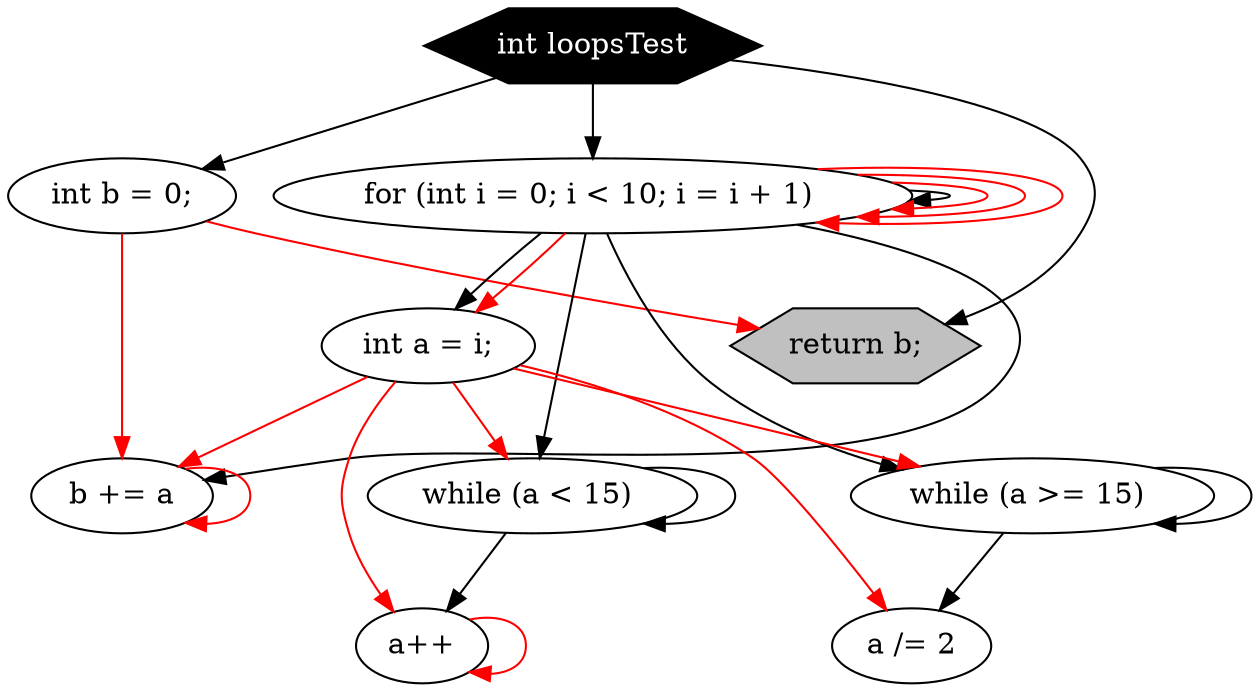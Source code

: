 digraph Loops {
	graph [bb="0,0,507.44,324"];
	node [label="\N"];
	0	 [color=black,
		fontcolor=white,
		height=0.5,
		label="int loopsTest",
		ordering=out,
		pos="226.2,306",
		shape=hexagon,
		style=filled,
		width=1.8762];
	1	 [height=0.5,
		label="int b = 0;",
		pos="44.196,234",
		width=1.2277];
	0 -> 1	 [pos="e,75.192,246.92 187.6,290.15 157.37,278.53 115.45,262.41 84.741,250.59"];
	2	 [height=0.5,
		label="for (int i = 0; i < 10; i = i + 1) ",
		ordering=out,
		pos="226.2,234",
		width=3.3219];
	0 -> 2	 [pos="e,226.2,252.1 226.2,287.7 226.2,279.98 226.2,270.71 226.2,262.11"];
	9	 [fillcolor=grey,
		fontcolor=black,
		height=0.5,
		label="return b;",
		pos="302.2,162",
		shape=hexagon,
		style=filled,
		width=1.3342];
	0 -> 9	 [pos="e,341.98,168.24 279.4,298.32 332.67,290.41 409.24,275.3 427.2,252 436.96,239.33 436.03,229.34 427.2,216 410.45,190.71 378.95,177.45 \
351.76,170.52"];
	8	 [height=0.5,
		label="b += a",
		pos="44.196,90",
		width=0.97491];
	1 -> 8	 [color=red,
		pos="e,44.196,108.19 44.196,215.87 44.196,191.67 44.196,147.21 44.196,118.39"];
	1 -> 9	 [color=red,
		pos="e,266.47,171.58 77.468,222.01 83.989,219.94 90.791,217.85 97.196,216 151.67,200.23 214.94,184.22 256.62,173.99"];
	2 -> 2	 [pos="e,344.6,231.25 344.6,236.75 356.33,236.2 363.79,235.28 363.79,234 363.79,233.14 360.42,232.44 354.65,231.91"];
	2 -> 2	 [color=red,
		pos="e,337.73,227.41 337.73,240.59 363.15,240.01 381.79,237.81 381.79,234 381.79,230.71 367.9,228.62 347.75,227.74"];
	2 -> 2	 [color=red,
		pos="e,325.66,223.94 325.66,244.06 365.91,244.66 399.79,241.3 399.79,234 399.79,227.32 371.48,223.95 335.88,223.88"];
	2 -> 2	 [color=red,
		pos="e,312.39,221.48 312.39,246.52 366.32,249.6 417.79,245.43 417.79,234 417.79,223.29 372.55,218.95 322.46,220.99"];
	3	 [height=0.5,
		label="int a = i;",
		pos="158.2,162",
		width=1.1193];
	2 -> 3	 [pos="e,168.64,179.79 203.86,216.05 194.59,207.46 184.1,196.86 175.43,187.4"];
	2 -> 3	 [color=red,
		pos="e,178.3,177.89 215.61,216.05 207.5,206.68 196.22,194.92 185.74,184.86"];
	4	 [height=0.5,
		label="while (a < 15) ",
		ordering=out,
		pos="216.2,90",
		width=1.7512];
	2 -> 4	 [pos="e,217.41,108.19 224.99,215.87 223.29,191.67 220.15,147.21 218.13,118.39"];
	6	 [height=0.5,
		label="while (a >= 15) ",
		ordering=out,
		pos="421.2,90",
		width=1.8957];
	2 -> 6	 [pos="e,413.22,108 283.74,218.21 308.7,209.83 337.19,197.46 359.2,180 380.62,163 397.69,136.64 408.45,117.02"];
	2 -> 8	 [pos="e,77.071,96.61 301.42,219.91 323.75,212.14 345.81,199.75 359.2,180 368.17,166.76 369.53,156.21 359.2,144 327.9,107.03 191.96,116.06 \
144.2,108 125.47,104.84 104.78,101.33 87.096,98.317"];
	3 -> 4	 [color=red,
		pos="e,202.41,107.63 171.65,144.76 178.86,136.06 187.9,125.15 195.95,115.43"];
	5	 [height=0.5,
		label="a++",
		pos="171.2,18",
		width=0.75];
	3 -> 5	 [color=red,
		pos="e,160.57,34.929 151.64,144.11 145.55,126.09 138.25,96.791 144.2,72 146.53,62.266 150.97,52.305 155.58,43.683"];
	3 -> 6	 [color=red,
		pos="e,374.63,103.39 192.04,151.99 235.7,140.37 312.27,119.99 364.79,106.01"];
	7	 [height=0.5,
		label="a /= 2",
		pos="373.2,18",
		width=0.88464];
	3 -> 7	 [color=red,
		pos="e,364.75,35.434 194.77,154.12 226.58,146.76 272.68,132.68 306.2,108 329.19,91.072 347.94,64.072 359.7,44.246"];
	3 -> 8	 [color=red,
		pos="e,65.794,104.26 135.4,147 117.9,136.26 93.572,121.32 74.443,109.57"];
	4 -> 4	 [pos="e,259.14,76.797 259.14,103.2 279.43,104.74 297.24,100.34 297.24,90 297.24,81.441 285.02,76.951 269.3,76.532"];
	4 -> 5	 [pos="e,181.37,34.829 205.3,72.055 199.78,63.469 192.98,52.888 186.91,43.439"];
	5 -> 5	 [color=red,
		pos="e,191.09,5.5679 191.09,30.432 203.88,33.675 216.2,29.531 216.2,18 216.2,9.6218 209.7,5.1433 201.24,4.5644"];
	6 -> 6	 [pos="e,467.77,76.738 467.77,103.26 488.99,104.62 507.44,100.2 507.44,90 507.44,81.477 494.55,76.99 477.93,76.538"];
	6 -> 7	 [pos="e,384.38,35.307 409.58,72.055 403.71,63.505 396.49,52.975 390.03,43.556"];
	8 -> 8	 [color=red,
		pos="e,69.325,77.242 69.325,102.76 83.809,105.36 97.293,101.11 97.293,90 97.293,81.581 89.549,77.1 79.495,76.556"];
}
